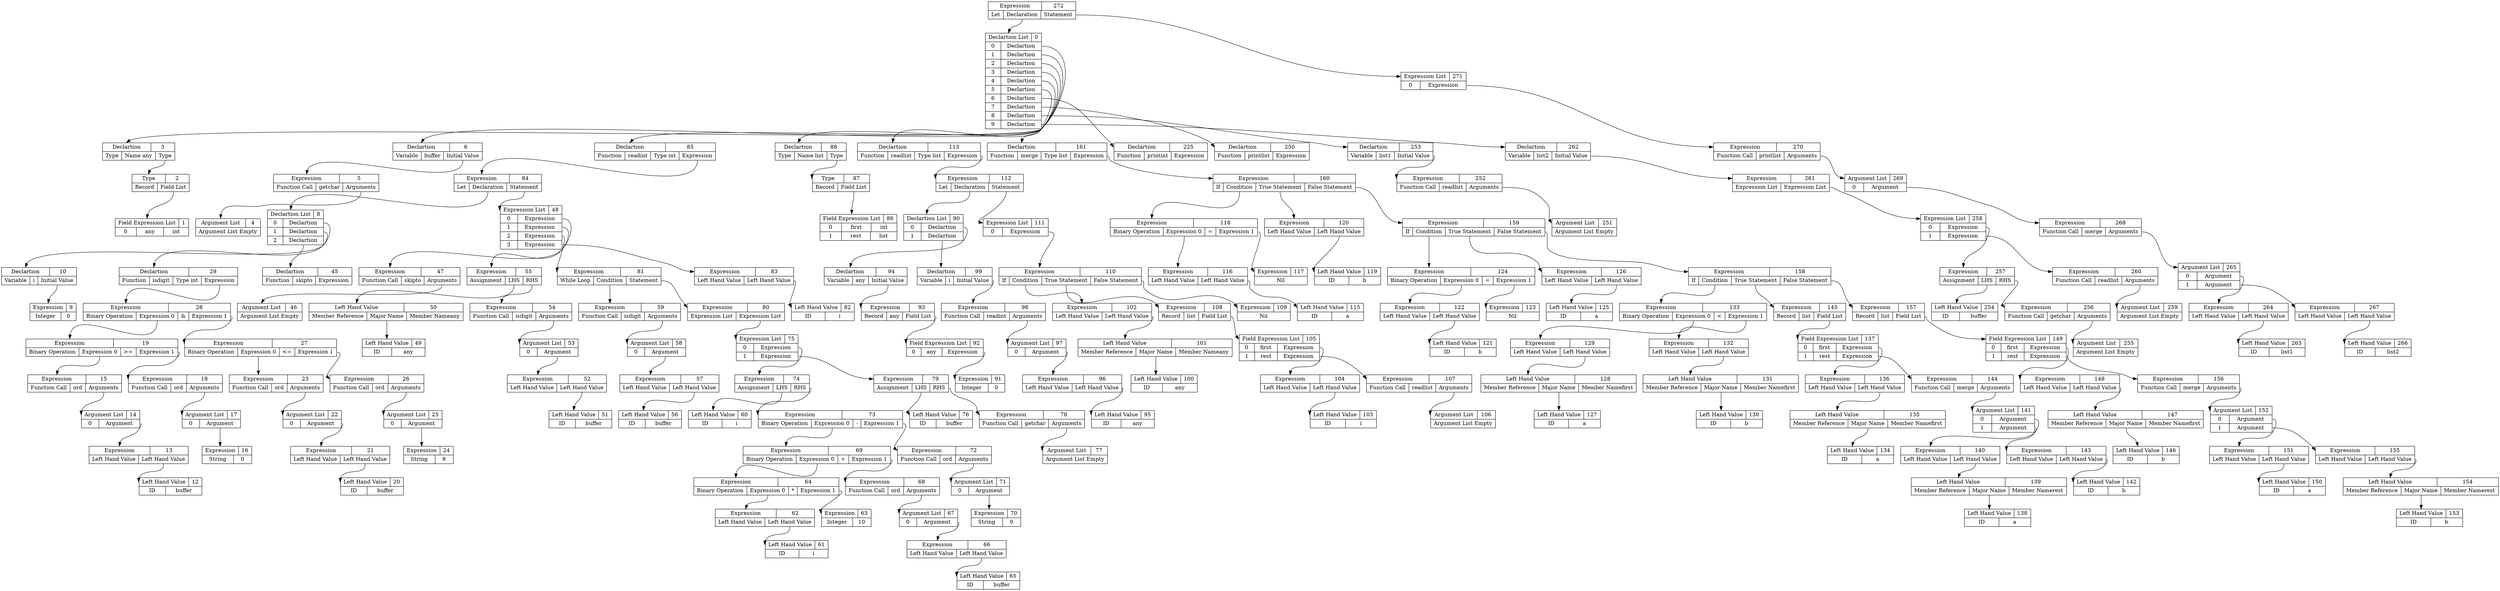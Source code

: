digraph ast {
272 [shape=record, label="{ { <ptr> Expression | 272 } |{ Let | <dec> Declaration | <stmt> Statement } } "];
3 [shape=record, label="{ { <ptr> Declartion | 3 } | {Type | Name any | <ty> Type } }"];
1 [shape=record, label="{ { <ptr> Field Expression List | 1 } | { 0 | any | int } }"]
2 [shape=record, label="{ { <ptr> Type | 2 } | { Record | <flist> Field List } } "];
2:flist -> 1:ptr;
3:ty -> 2:ptr;
0:pos0 -> 3:ptr;
6 [shape=record, label="{ { <ptr> Declartion | 6 } | {Variable | buffer | <initval> Initial Value } }"];
5 [shape=record, label="{ { <ptr> Expression | 5 } |{ Function Call | getchar | <argpos> Arguments} }"];
4 [shape=record, label="{ { <ptr> Argument List | 4 } | {Argument List Empty} }"];
5:argpos -> 4:ptr
6:initval -> 5:ptr;
0:pos1 -> 6:ptr;
85 [shape=record, label="{ { <ptr> Declartion | 85 } | {Function | readint | Type int | <exp> Expression } }"];
84 [shape=record, label="{ { <ptr> Expression | 84 } |{ Let | <dec> Declaration | <stmt> Statement } } "];
10 [shape=record, label="{ { <ptr> Declartion | 10 } | {Variable | i | <initval> Initial Value } }"];
9 [shape=record, label="{ { <ptr> Expression | 9 } |{ Integer | 0 } }"];
10:initval -> 9:ptr;
8:pos0 -> 10:ptr;
29 [shape=record, label="{ { <ptr> Declartion | 29 } | {Function | isdigit | Type int | <exp> Expression } }"];
28 [shape=record, label="{ { <ptr> Expression | 28 } |{ Binary Operation | <exp0> Expression 0 | & | <exp1> Expression 1} }"];
19 [shape=record, label="{ { <ptr> Expression | 19 } |{ Binary Operation | <exp0> Expression 0 | \>= | <exp1> Expression 1} }"];
15 [shape=record, label="{ { <ptr> Expression | 15 } |{ Function Call | ord | <argpos> Arguments} }"];
13 [shape=record, label="{ { <ptr> Expression | 13 } |{ Left Hand Value | <lval> Left Hand Value} }"];
12 [shape=record, label="{ { <ptr> Left Hand Value | 12 } | { ID | buffer } } "];
13:lval -> 12:ptr
14:pos0 -> 13:ptr;
14 [shape=record, label="{ { <ptr> Argument List | 14 } | { 0 | <pos0> Argument } }"];
15:argpos -> 14:ptr
19:exp0 -> 15:ptr
18 [shape=record, label="{ { <ptr> Expression | 18 } |{ Function Call | ord | <argpos> Arguments} }"];
16 [shape=record, label="{ { <ptr> Expression | 16 } |{ String | 0 } }"];
17:pos0 -> 16:ptr;
17 [shape=record, label="{ { <ptr> Argument List | 17 } | { 0 | <pos0> Argument } }"];
18:argpos -> 17:ptr
19:exp1 -> 18:ptr
28:exp0 -> 19:ptr
27 [shape=record, label="{ { <ptr> Expression | 27 } |{ Binary Operation | <exp0> Expression 0 | \<= | <exp1> Expression 1} }"];
23 [shape=record, label="{ { <ptr> Expression | 23 } |{ Function Call | ord | <argpos> Arguments} }"];
21 [shape=record, label="{ { <ptr> Expression | 21 } |{ Left Hand Value | <lval> Left Hand Value} }"];
20 [shape=record, label="{ { <ptr> Left Hand Value | 20 } | { ID | buffer } } "];
21:lval -> 20:ptr
22:pos0 -> 21:ptr;
22 [shape=record, label="{ { <ptr> Argument List | 22 } | { 0 | <pos0> Argument } }"];
23:argpos -> 22:ptr
27:exp0 -> 23:ptr
26 [shape=record, label="{ { <ptr> Expression | 26 } |{ Function Call | ord | <argpos> Arguments} }"];
24 [shape=record, label="{ { <ptr> Expression | 24 } |{ String | 9 } }"];
25:pos0 -> 24:ptr;
25 [shape=record, label="{ { <ptr> Argument List | 25 } | { 0 | <pos0> Argument } }"];
26:argpos -> 25:ptr
27:exp1 -> 26:ptr
28:exp1 -> 27:ptr
29:exp -> 28:ptr;
8:pos1 -> 29:ptr;
45 [shape=record, label="{ { <ptr> Declartion | 45 } | {Function | skipto | <exp> Expression } }"];
8:pos2 -> 45:ptr;
8 [shape=record, label="{ { <ptr> Declartion List | 8 } | { 0 | <pos0> Declartion }| { 1 | <pos1> Declartion }| { 2 | <pos2> Declartion } }"];
84:dec -> 8:ptr
47 [shape=record, label="{ { <ptr> Expression | 47 } |{ Function Call | skipto | <argpos> Arguments} }"];
46 [shape=record, label="{ { <ptr> Argument List | 46 } | {Argument List Empty} }"];
47:argpos -> 46:ptr
48:pos0 -> 47:ptr;
55 [shape=record, label="{ { <ptr> Expression | 55 } |{ Assignment | <lval> LHS | <rhs> RHS } } "];
50 [shape=record, label="{ { <ptr> Left Hand Value | 50 } | { Member Reference | <maj> Major Name | Member Nameany} } "];
49 [shape=record, label="{ { <ptr> Left Hand Value | 49 } | { ID | any } } "];
50:maj -> 49:ptr;
55:lval -> 50:ptr
54 [shape=record, label="{ { <ptr> Expression | 54 } |{ Function Call | isdigit | <argpos> Arguments} }"];
52 [shape=record, label="{ { <ptr> Expression | 52 } |{ Left Hand Value | <lval> Left Hand Value} }"];
51 [shape=record, label="{ { <ptr> Left Hand Value | 51 } | { ID | buffer } } "];
52:lval -> 51:ptr
53:pos0 -> 52:ptr;
53 [shape=record, label="{ { <ptr> Argument List | 53 } | { 0 | <pos0> Argument } }"];
54:argpos -> 53:ptr
55:rhs -> 54:ptr
48:pos1 -> 55:ptr;
81 [shape=record, label="{ { <ptr> Expression | 81 } |{ While Loop | <cond> Condition | <stmt> Statement } } "];
59 [shape=record, label="{ { <ptr> Expression | 59 } |{ Function Call | isdigit | <argpos> Arguments} }"];
57 [shape=record, label="{ { <ptr> Expression | 57 } |{ Left Hand Value | <lval> Left Hand Value} }"];
56 [shape=record, label="{ { <ptr> Left Hand Value | 56 } | { ID | buffer } } "];
57:lval -> 56:ptr
58:pos0 -> 57:ptr;
58 [shape=record, label="{ { <ptr> Argument List | 58 } | { 0 | <pos0> Argument } }"];
59:argpos -> 58:ptr
81:cond -> 59:ptr
80 [shape=record, label="{ { <ptr> Expression | 80 } |{ Expression List | <explist> Expression List} }"];
74 [shape=record, label="{ { <ptr> Expression | 74 } |{ Assignment | <lval> LHS | <rhs> RHS } } "];
60 [shape=record, label="{ { <ptr> Left Hand Value | 60 } | { ID | i } } "];
74:lval -> 60:ptr
73 [shape=record, label="{ { <ptr> Expression | 73 } |{ Binary Operation | <exp0> Expression 0 | - | <exp1> Expression 1} }"];
69 [shape=record, label="{ { <ptr> Expression | 69 } |{ Binary Operation | <exp0> Expression 0 | + | <exp1> Expression 1} }"];
64 [shape=record, label="{ { <ptr> Expression | 64 } |{ Binary Operation | <exp0> Expression 0 | * | <exp1> Expression 1} }"];
62 [shape=record, label="{ { <ptr> Expression | 62 } |{ Left Hand Value | <lval> Left Hand Value} }"];
61 [shape=record, label="{ { <ptr> Left Hand Value | 61 } | { ID | i } } "];
62:lval -> 61:ptr
64:exp0 -> 62:ptr
63 [shape=record, label="{ { <ptr> Expression | 63 } |{ Integer | 10 } }"];
64:exp1 -> 63:ptr
69:exp0 -> 64:ptr
68 [shape=record, label="{ { <ptr> Expression | 68 } |{ Function Call | ord | <argpos> Arguments} }"];
66 [shape=record, label="{ { <ptr> Expression | 66 } |{ Left Hand Value | <lval> Left Hand Value} }"];
65 [shape=record, label="{ { <ptr> Left Hand Value | 65 } | { ID | buffer } } "];
66:lval -> 65:ptr
67:pos0 -> 66:ptr;
67 [shape=record, label="{ { <ptr> Argument List | 67 } | { 0 | <pos0> Argument } }"];
68:argpos -> 67:ptr
69:exp1 -> 68:ptr
73:exp0 -> 69:ptr
72 [shape=record, label="{ { <ptr> Expression | 72 } |{ Function Call | ord | <argpos> Arguments} }"];
70 [shape=record, label="{ { <ptr> Expression | 70 } |{ String | 0 } }"];
71:pos0 -> 70:ptr;
71 [shape=record, label="{ { <ptr> Argument List | 71 } | { 0 | <pos0> Argument } }"];
72:argpos -> 71:ptr
73:exp1 -> 72:ptr
74:rhs -> 73:ptr
75:pos0 -> 74:ptr;
79 [shape=record, label="{ { <ptr> Expression | 79 } |{ Assignment | <lval> LHS | <rhs> RHS } } "];
76 [shape=record, label="{ { <ptr> Left Hand Value | 76 } | { ID | buffer } } "];
79:lval -> 76:ptr
78 [shape=record, label="{ { <ptr> Expression | 78 } |{ Function Call | getchar | <argpos> Arguments} }"];
77 [shape=record, label="{ { <ptr> Argument List | 77 } | {Argument List Empty} }"];
78:argpos -> 77:ptr
79:rhs -> 78:ptr
75:pos1 -> 79:ptr;
75 [shape=record, label="{ { <ptr> Expression List | 75 } | { 0 | <pos0> Expression }| { 1 | <pos1> Expression } }"];
80:explist -> 75:ptr
81:stmt -> 80:ptr
48:pos2 -> 81:ptr;
83 [shape=record, label="{ { <ptr> Expression | 83 } |{ Left Hand Value | <lval> Left Hand Value} }"];
82 [shape=record, label="{ { <ptr> Left Hand Value | 82 } | { ID | i } } "];
83:lval -> 82:ptr
48:pos3 -> 83:ptr;
48 [shape=record, label="{ { <ptr> Expression List | 48 } | { 0 | <pos0> Expression }| { 1 | <pos1> Expression }| { 2 | <pos2> Expression }| { 3 | <pos3> Expression } }"];
84:stmt -> 48:ptr
85:exp -> 84:ptr;
0:pos2 -> 85:ptr;
88 [shape=record, label="{ { <ptr> Declartion | 88 } | {Type | Name list | <ty> Type } }"];
86 [shape=record, label="{ { <ptr> Field Expression List | 86 } | { 0 | first | int }| { 1 | rest | list } }"]
87 [shape=record, label="{ { <ptr> Type | 87 } | { Record | <flist> Field List } } "];
87:flist -> 86:ptr;
88:ty -> 87:ptr;
0:pos3 -> 88:ptr;
113 [shape=record, label="{ { <ptr> Declartion | 113 } | {Function | readlist | Type list | <exp> Expression } }"];
112 [shape=record, label="{ { <ptr> Expression | 112 } |{ Let | <dec> Declaration | <stmt> Statement } } "];
94 [shape=record, label="{ { <ptr> Declartion | 94 } | {Variable | any | <initval> Initial Value } }"];
93 [shape=record, label="{ { <ptr> Expression | 93 } |{ Record | any | <flistpos> Field List} }"];
91 [shape=record, label="{ { <ptr> Expression | 91 } |{ Integer | 0 } }"];
92:pos0 -> 91:ptr;
92 [shape=record, label="{ { <ptr> Field Expression List | 92 } | { 0 | any | <pos0> Expression } }"];
93:flistpos -> 92:ptr
94:initval -> 93:ptr;
90:pos0 -> 94:ptr;
99 [shape=record, label="{ { <ptr> Declartion | 99 } | {Variable | i | <initval> Initial Value } }"];
98 [shape=record, label="{ { <ptr> Expression | 98 } |{ Function Call | readint | <argpos> Arguments} }"];
96 [shape=record, label="{ { <ptr> Expression | 96 } |{ Left Hand Value | <lval> Left Hand Value} }"];
95 [shape=record, label="{ { <ptr> Left Hand Value | 95 } | { ID | any } } "];
96:lval -> 95:ptr
97:pos0 -> 96:ptr;
97 [shape=record, label="{ { <ptr> Argument List | 97 } | { 0 | <pos0> Argument } }"];
98:argpos -> 97:ptr
99:initval -> 98:ptr;
90:pos1 -> 99:ptr;
90 [shape=record, label="{ { <ptr> Declartion List | 90 } | { 0 | <pos0> Declartion }| { 1 | <pos1> Declartion } }"];
112:dec -> 90:ptr
110 [shape=record, label="{ { <ptr> Expression | 110 } |{ If | <cond> Condition | <tstmt> True Statement | <fstmt> False Statement } } "];
102 [shape=record, label="{ { <ptr> Expression | 102 } |{ Left Hand Value | <lval> Left Hand Value} }"];
101 [shape=record, label="{ { <ptr> Left Hand Value | 101 } | { Member Reference | <maj> Major Name | Member Nameany} } "];
100 [shape=record, label="{ { <ptr> Left Hand Value | 100 } | { ID | any } } "];
101:maj -> 100:ptr;
102:lval -> 101:ptr
110:cond -> 102:ptr
108 [shape=record, label="{ { <ptr> Expression | 108 } |{ Record | list | <flistpos> Field List} }"];
104 [shape=record, label="{ { <ptr> Expression | 104 } |{ Left Hand Value | <lval> Left Hand Value} }"];
103 [shape=record, label="{ { <ptr> Left Hand Value | 103 } | { ID | i } } "];
104:lval -> 103:ptr
105:pos0 -> 104:ptr;
107 [shape=record, label="{ { <ptr> Expression | 107 } |{ Function Call | readlist | <argpos> Arguments} }"];
106 [shape=record, label="{ { <ptr> Argument List | 106 } | {Argument List Empty} }"];
107:argpos -> 106:ptr
105:pos1 -> 107:ptr;
105 [shape=record, label="{ { <ptr> Field Expression List | 105 } | { 0 | first | <pos0> Expression }| { 1 | rest | <pos1> Expression } }"];
108:flistpos -> 105:ptr
110:tstmt -> 108:ptr
109 [shape=record, label="{ { <ptr> Expression | 109 } |{ Nil } }"];
110:fstmt -> 109:ptr
111:pos0 -> 110:ptr;
111 [shape=record, label="{ { <ptr> Expression List | 111 } | { 0 | <pos0> Expression } }"];
112:stmt -> 111:ptr
113:exp -> 112:ptr;
0:pos4 -> 113:ptr;
161 [shape=record, label="{ { <ptr> Declartion | 161 } | {Function | merge | Type list | <exp> Expression } }"];
160 [shape=record, label="{ { <ptr> Expression | 160 } |{ If | <cond> Condition | <tstmt> True Statement | <fstmt> False Statement } } "];
118 [shape=record, label="{ { <ptr> Expression | 118 } |{ Binary Operation | <exp0> Expression 0 | = | <exp1> Expression 1} }"];
116 [shape=record, label="{ { <ptr> Expression | 116 } |{ Left Hand Value | <lval> Left Hand Value} }"];
115 [shape=record, label="{ { <ptr> Left Hand Value | 115 } | { ID | a } } "];
116:lval -> 115:ptr
118:exp0 -> 116:ptr
117 [shape=record, label="{ { <ptr> Expression | 117 } |{ Nil } }"];
118:exp1 -> 117:ptr
160:cond -> 118:ptr
120 [shape=record, label="{ { <ptr> Expression | 120 } |{ Left Hand Value | <lval> Left Hand Value} }"];
119 [shape=record, label="{ { <ptr> Left Hand Value | 119 } | { ID | b } } "];
120:lval -> 119:ptr
160:tstmt -> 120:ptr
159 [shape=record, label="{ { <ptr> Expression | 159 } |{ If | <cond> Condition | <tstmt> True Statement | <fstmt> False Statement } } "];
124 [shape=record, label="{ { <ptr> Expression | 124 } |{ Binary Operation | <exp0> Expression 0 | = | <exp1> Expression 1} }"];
122 [shape=record, label="{ { <ptr> Expression | 122 } |{ Left Hand Value | <lval> Left Hand Value} }"];
121 [shape=record, label="{ { <ptr> Left Hand Value | 121 } | { ID | b } } "];
122:lval -> 121:ptr
124:exp0 -> 122:ptr
123 [shape=record, label="{ { <ptr> Expression | 123 } |{ Nil } }"];
124:exp1 -> 123:ptr
159:cond -> 124:ptr
126 [shape=record, label="{ { <ptr> Expression | 126 } |{ Left Hand Value | <lval> Left Hand Value} }"];
125 [shape=record, label="{ { <ptr> Left Hand Value | 125 } | { ID | a } } "];
126:lval -> 125:ptr
159:tstmt -> 126:ptr
158 [shape=record, label="{ { <ptr> Expression | 158 } |{ If | <cond> Condition | <tstmt> True Statement | <fstmt> False Statement } } "];
133 [shape=record, label="{ { <ptr> Expression | 133 } |{ Binary Operation | <exp0> Expression 0 | \< | <exp1> Expression 1} }"];
129 [shape=record, label="{ { <ptr> Expression | 129 } |{ Left Hand Value | <lval> Left Hand Value} }"];
128 [shape=record, label="{ { <ptr> Left Hand Value | 128 } | { Member Reference | <maj> Major Name | Member Namefirst} } "];
127 [shape=record, label="{ { <ptr> Left Hand Value | 127 } | { ID | a } } "];
128:maj -> 127:ptr;
129:lval -> 128:ptr
133:exp0 -> 129:ptr
132 [shape=record, label="{ { <ptr> Expression | 132 } |{ Left Hand Value | <lval> Left Hand Value} }"];
131 [shape=record, label="{ { <ptr> Left Hand Value | 131 } | { Member Reference | <maj> Major Name | Member Namefirst} } "];
130 [shape=record, label="{ { <ptr> Left Hand Value | 130 } | { ID | b } } "];
131:maj -> 130:ptr;
132:lval -> 131:ptr
133:exp1 -> 132:ptr
158:cond -> 133:ptr
145 [shape=record, label="{ { <ptr> Expression | 145 } |{ Record | list | <flistpos> Field List} }"];
136 [shape=record, label="{ { <ptr> Expression | 136 } |{ Left Hand Value | <lval> Left Hand Value} }"];
135 [shape=record, label="{ { <ptr> Left Hand Value | 135 } | { Member Reference | <maj> Major Name | Member Namefirst} } "];
134 [shape=record, label="{ { <ptr> Left Hand Value | 134 } | { ID | a } } "];
135:maj -> 134:ptr;
136:lval -> 135:ptr
137:pos0 -> 136:ptr;
144 [shape=record, label="{ { <ptr> Expression | 144 } |{ Function Call | merge | <argpos> Arguments} }"];
140 [shape=record, label="{ { <ptr> Expression | 140 } |{ Left Hand Value | <lval> Left Hand Value} }"];
139 [shape=record, label="{ { <ptr> Left Hand Value | 139 } | { Member Reference | <maj> Major Name | Member Namerest} } "];
138 [shape=record, label="{ { <ptr> Left Hand Value | 138 } | { ID | a } } "];
139:maj -> 138:ptr;
140:lval -> 139:ptr
141:pos0 -> 140:ptr;
143 [shape=record, label="{ { <ptr> Expression | 143 } |{ Left Hand Value | <lval> Left Hand Value} }"];
142 [shape=record, label="{ { <ptr> Left Hand Value | 142 } | { ID | b } } "];
143:lval -> 142:ptr
141:pos1 -> 143:ptr;
141 [shape=record, label="{ { <ptr> Argument List | 141 } | { 0 | <pos0> Argument }| { 1 | <pos1> Argument } }"];
144:argpos -> 141:ptr
137:pos1 -> 144:ptr;
137 [shape=record, label="{ { <ptr> Field Expression List | 137 } | { 0 | first | <pos0> Expression }| { 1 | rest | <pos1> Expression } }"];
145:flistpos -> 137:ptr
158:tstmt -> 145:ptr
157 [shape=record, label="{ { <ptr> Expression | 157 } |{ Record | list | <flistpos> Field List} }"];
148 [shape=record, label="{ { <ptr> Expression | 148 } |{ Left Hand Value | <lval> Left Hand Value} }"];
147 [shape=record, label="{ { <ptr> Left Hand Value | 147 } | { Member Reference | <maj> Major Name | Member Namefirst} } "];
146 [shape=record, label="{ { <ptr> Left Hand Value | 146 } | { ID | b } } "];
147:maj -> 146:ptr;
148:lval -> 147:ptr
149:pos0 -> 148:ptr;
156 [shape=record, label="{ { <ptr> Expression | 156 } |{ Function Call | merge | <argpos> Arguments} }"];
151 [shape=record, label="{ { <ptr> Expression | 151 } |{ Left Hand Value | <lval> Left Hand Value} }"];
150 [shape=record, label="{ { <ptr> Left Hand Value | 150 } | { ID | a } } "];
151:lval -> 150:ptr
152:pos0 -> 151:ptr;
155 [shape=record, label="{ { <ptr> Expression | 155 } |{ Left Hand Value | <lval> Left Hand Value} }"];
154 [shape=record, label="{ { <ptr> Left Hand Value | 154 } | { Member Reference | <maj> Major Name | Member Namerest} } "];
153 [shape=record, label="{ { <ptr> Left Hand Value | 153 } | { ID | b } } "];
154:maj -> 153:ptr;
155:lval -> 154:ptr
152:pos1 -> 155:ptr;
152 [shape=record, label="{ { <ptr> Argument List | 152 } | { 0 | <pos0> Argument }| { 1 | <pos1> Argument } }"];
156:argpos -> 152:ptr
149:pos1 -> 156:ptr;
149 [shape=record, label="{ { <ptr> Field Expression List | 149 } | { 0 | first | <pos0> Expression }| { 1 | rest | <pos1> Expression } }"];
157:flistpos -> 149:ptr
158:fstmt -> 157:ptr
159:fstmt -> 158:ptr
160:fstmt -> 159:ptr
161:exp -> 160:ptr;
0:pos5 -> 161:ptr;
225 [shape=record, label="{ { <ptr> Declartion | 225 } | {Function | printint | <exp> Expression } }"];
0:pos6 -> 225:ptr;
250 [shape=record, label="{ { <ptr> Declartion | 250 } | {Function | printlist | <exp> Expression } }"];
0:pos7 -> 250:ptr;
253 [shape=record, label="{ { <ptr> Declartion | 253 } | {Variable | list1 | <initval> Initial Value } }"];
252 [shape=record, label="{ { <ptr> Expression | 252 } |{ Function Call | readlist | <argpos> Arguments} }"];
251 [shape=record, label="{ { <ptr> Argument List | 251 } | {Argument List Empty} }"];
252:argpos -> 251:ptr
253:initval -> 252:ptr;
0:pos8 -> 253:ptr;
262 [shape=record, label="{ { <ptr> Declartion | 262 } | {Variable | list2 | <initval> Initial Value } }"];
261 [shape=record, label="{ { <ptr> Expression | 261 } |{ Expression List | <explist> Expression List} }"];
257 [shape=record, label="{ { <ptr> Expression | 257 } |{ Assignment | <lval> LHS | <rhs> RHS } } "];
254 [shape=record, label="{ { <ptr> Left Hand Value | 254 } | { ID | buffer } } "];
257:lval -> 254:ptr
256 [shape=record, label="{ { <ptr> Expression | 256 } |{ Function Call | getchar | <argpos> Arguments} }"];
255 [shape=record, label="{ { <ptr> Argument List | 255 } | {Argument List Empty} }"];
256:argpos -> 255:ptr
257:rhs -> 256:ptr
258:pos0 -> 257:ptr;
260 [shape=record, label="{ { <ptr> Expression | 260 } |{ Function Call | readlist | <argpos> Arguments} }"];
259 [shape=record, label="{ { <ptr> Argument List | 259 } | {Argument List Empty} }"];
260:argpos -> 259:ptr
258:pos1 -> 260:ptr;
258 [shape=record, label="{ { <ptr> Expression List | 258 } | { 0 | <pos0> Expression }| { 1 | <pos1> Expression } }"];
261:explist -> 258:ptr
262:initval -> 261:ptr;
0:pos9 -> 262:ptr;
0 [shape=record, label="{ { <ptr> Declartion List | 0 } | { 0 | <pos0> Declartion }| { 1 | <pos1> Declartion }| { 2 | <pos2> Declartion }| { 3 | <pos3> Declartion }| { 4 | <pos4> Declartion }| { 5 | <pos5> Declartion }| { 6 | <pos6> Declartion }| { 7 | <pos7> Declartion }| { 8 | <pos8> Declartion }| { 9 | <pos9> Declartion } }"];
272:dec -> 0:ptr
270 [shape=record, label="{ { <ptr> Expression | 270 } |{ Function Call | printlist | <argpos> Arguments} }"];
268 [shape=record, label="{ { <ptr> Expression | 268 } |{ Function Call | merge | <argpos> Arguments} }"];
264 [shape=record, label="{ { <ptr> Expression | 264 } |{ Left Hand Value | <lval> Left Hand Value} }"];
263 [shape=record, label="{ { <ptr> Left Hand Value | 263 } | { ID | list1 } } "];
264:lval -> 263:ptr
265:pos0 -> 264:ptr;
267 [shape=record, label="{ { <ptr> Expression | 267 } |{ Left Hand Value | <lval> Left Hand Value} }"];
266 [shape=record, label="{ { <ptr> Left Hand Value | 266 } | { ID | list2 } } "];
267:lval -> 266:ptr
265:pos1 -> 267:ptr;
265 [shape=record, label="{ { <ptr> Argument List | 265 } | { 0 | <pos0> Argument }| { 1 | <pos1> Argument } }"];
268:argpos -> 265:ptr
269:pos0 -> 268:ptr;
269 [shape=record, label="{ { <ptr> Argument List | 269 } | { 0 | <pos0> Argument } }"];
270:argpos -> 269:ptr
271:pos0 -> 270:ptr;
271 [shape=record, label="{ { <ptr> Expression List | 271 } | { 0 | <pos0> Expression } }"];
272:stmt -> 271:ptr
}

